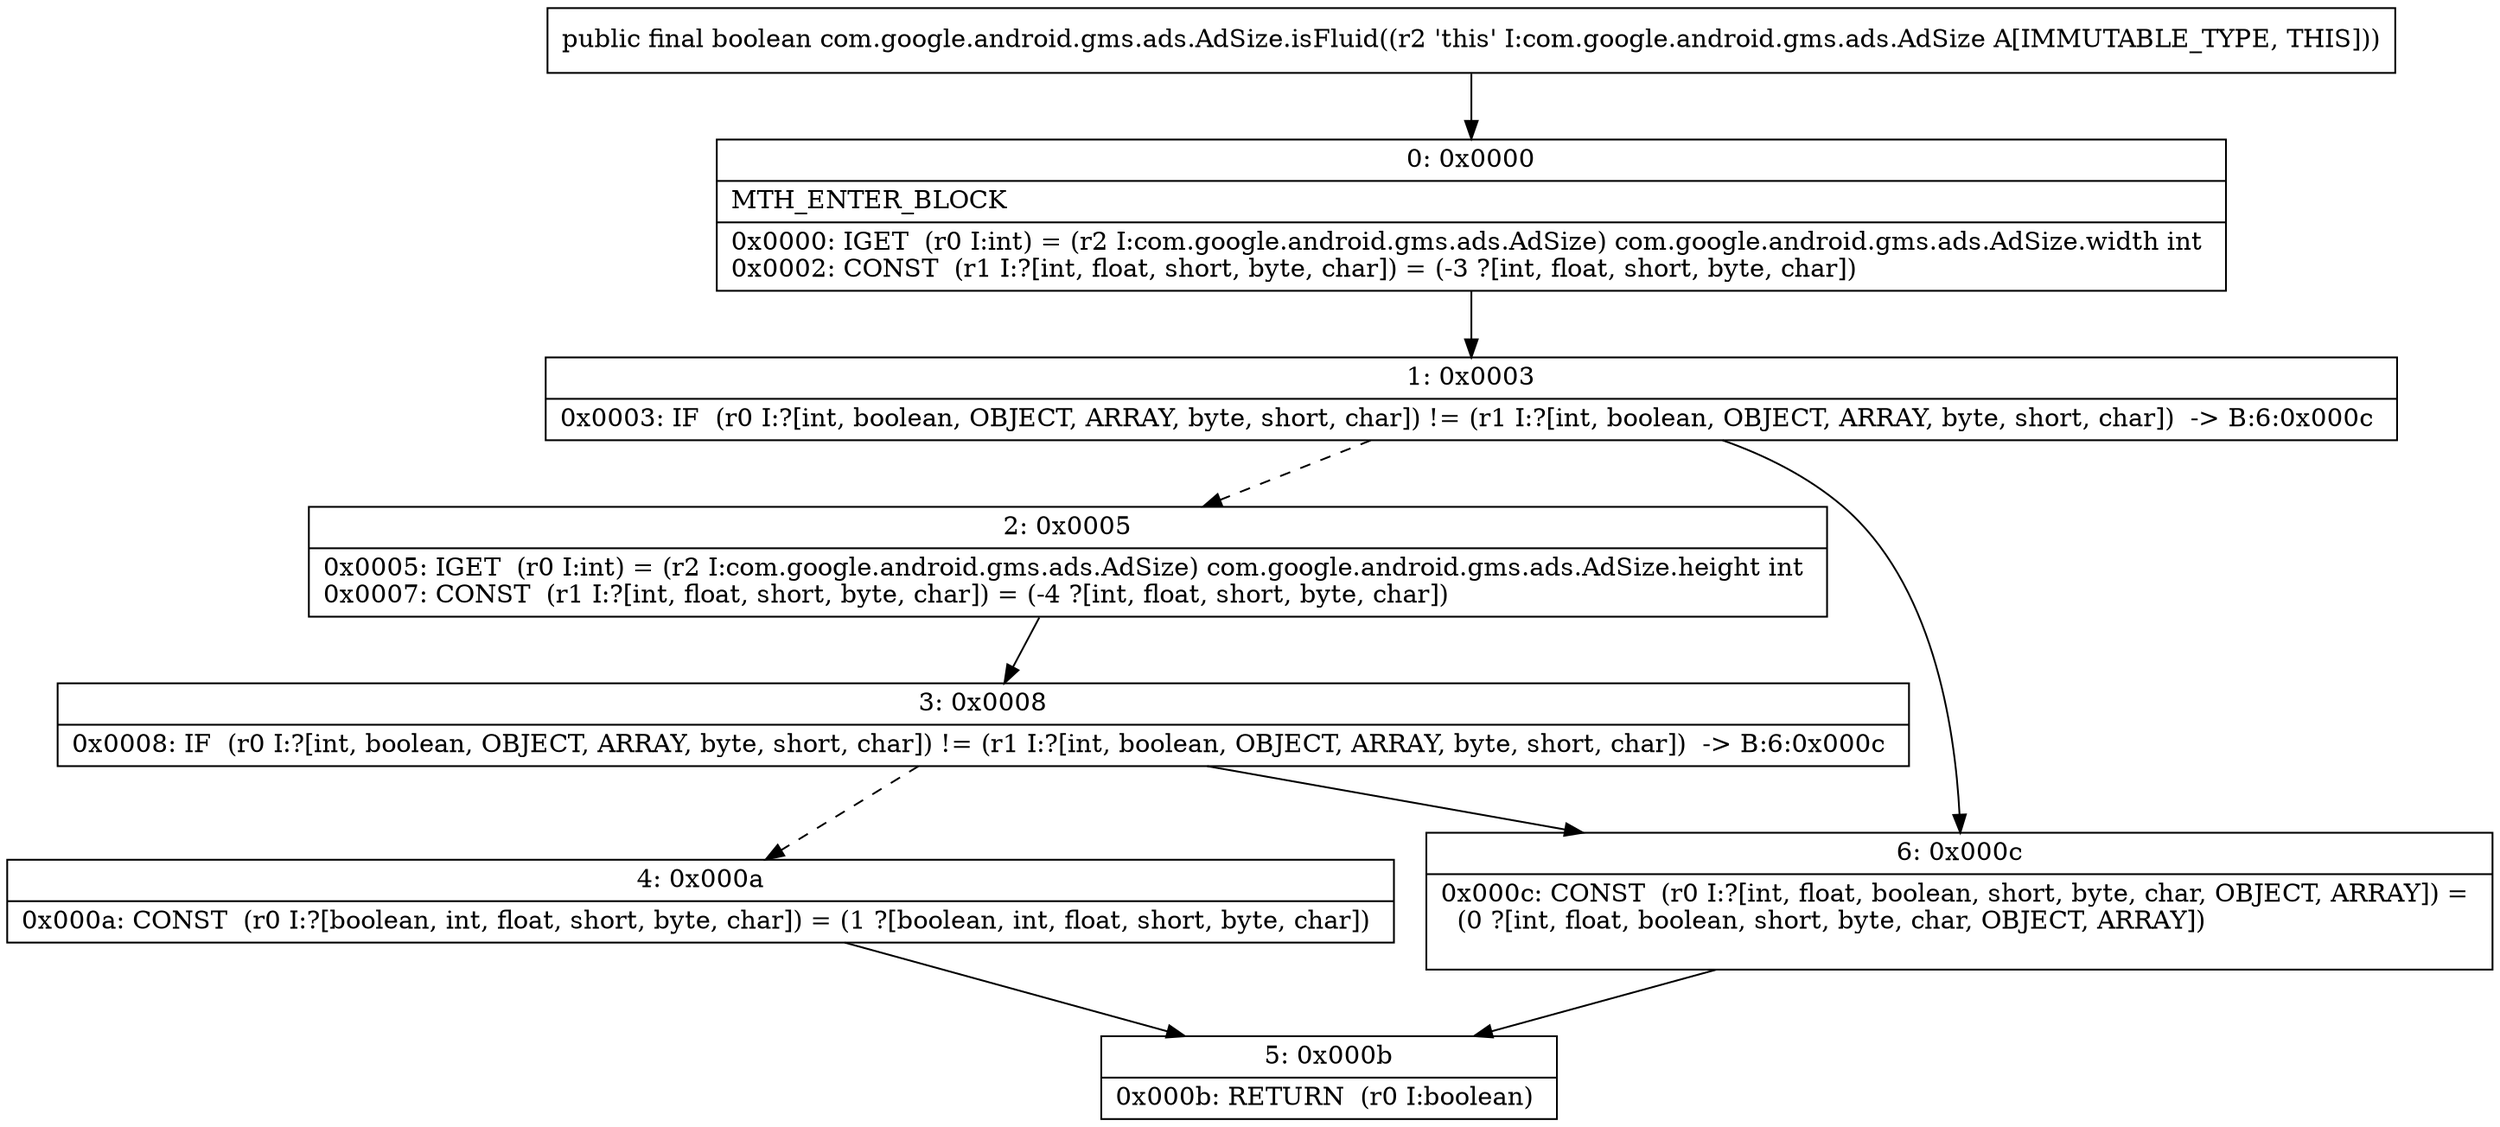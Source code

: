 digraph "CFG forcom.google.android.gms.ads.AdSize.isFluid()Z" {
Node_0 [shape=record,label="{0\:\ 0x0000|MTH_ENTER_BLOCK\l|0x0000: IGET  (r0 I:int) = (r2 I:com.google.android.gms.ads.AdSize) com.google.android.gms.ads.AdSize.width int \l0x0002: CONST  (r1 I:?[int, float, short, byte, char]) = (\-3 ?[int, float, short, byte, char]) \l}"];
Node_1 [shape=record,label="{1\:\ 0x0003|0x0003: IF  (r0 I:?[int, boolean, OBJECT, ARRAY, byte, short, char]) != (r1 I:?[int, boolean, OBJECT, ARRAY, byte, short, char])  \-\> B:6:0x000c \l}"];
Node_2 [shape=record,label="{2\:\ 0x0005|0x0005: IGET  (r0 I:int) = (r2 I:com.google.android.gms.ads.AdSize) com.google.android.gms.ads.AdSize.height int \l0x0007: CONST  (r1 I:?[int, float, short, byte, char]) = (\-4 ?[int, float, short, byte, char]) \l}"];
Node_3 [shape=record,label="{3\:\ 0x0008|0x0008: IF  (r0 I:?[int, boolean, OBJECT, ARRAY, byte, short, char]) != (r1 I:?[int, boolean, OBJECT, ARRAY, byte, short, char])  \-\> B:6:0x000c \l}"];
Node_4 [shape=record,label="{4\:\ 0x000a|0x000a: CONST  (r0 I:?[boolean, int, float, short, byte, char]) = (1 ?[boolean, int, float, short, byte, char]) \l}"];
Node_5 [shape=record,label="{5\:\ 0x000b|0x000b: RETURN  (r0 I:boolean) \l}"];
Node_6 [shape=record,label="{6\:\ 0x000c|0x000c: CONST  (r0 I:?[int, float, boolean, short, byte, char, OBJECT, ARRAY]) = \l  (0 ?[int, float, boolean, short, byte, char, OBJECT, ARRAY])\l \l}"];
MethodNode[shape=record,label="{public final boolean com.google.android.gms.ads.AdSize.isFluid((r2 'this' I:com.google.android.gms.ads.AdSize A[IMMUTABLE_TYPE, THIS])) }"];
MethodNode -> Node_0;
Node_0 -> Node_1;
Node_1 -> Node_2[style=dashed];
Node_1 -> Node_6;
Node_2 -> Node_3;
Node_3 -> Node_4[style=dashed];
Node_3 -> Node_6;
Node_4 -> Node_5;
Node_6 -> Node_5;
}

